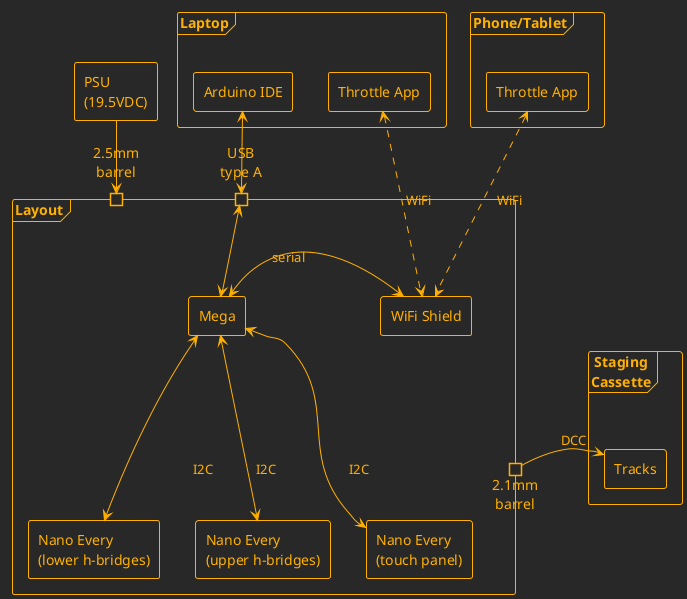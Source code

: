 @startuml Communications & Ports

!theme crt-amber
skinparam componentStyle rectangle
' skinparam linetype polyline

component [PSU\n(19.5VDC)] as psu

frame [Phone/Tablet] {
    component [Throttle App] as throttle
}
frame Laptop {
    component [Arduino IDE] as ide
    component [Throttle App] as throttle2
}
frame [Layout] {
    portIn "2.5mm\nbarrel" as power_barrel
    portIn "USB\ntype A" as usb
    portOut "2.1mm\nbarrel" as stage_barrel
    component [Mega] as mega
    component [WiFi Shield] as wifi
    component [Nano Every\n(lower h-bridges)] as lower
    component [Nano Every\n(upper h-bridges)] as upper
    component [Nano Every\n(touch panel)] as touch
}
frame [Staging\nCassette] as cass {
    component [Tracks] as tracks
}

throttle <...> wifi : WiFi
throttle2 <...> wifi : WiFi
ide <--> usb
usb <--> mega
psu --> power_barrel

mega <-> wifi : serial
mega <--> touch : I2C
mega <--> lower : I2C
mega <--> upper : I2C

stage_barrel -> tracks : DCC

@enduml